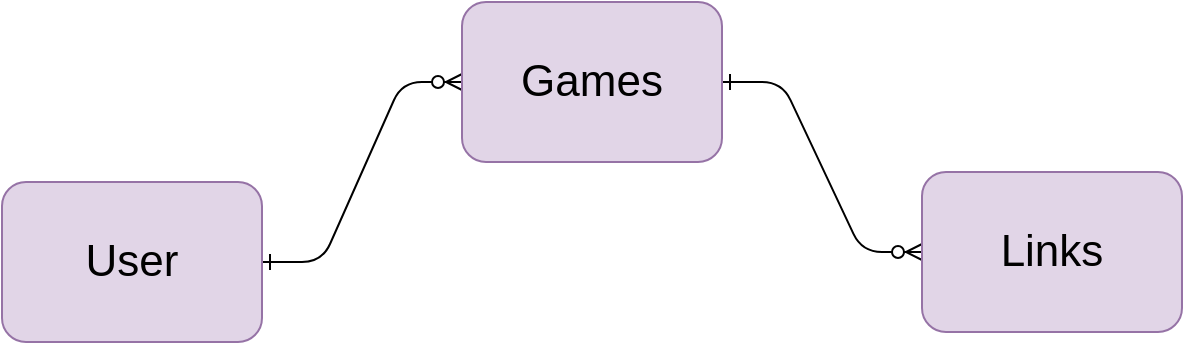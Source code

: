<mxfile version="22.0.5" type="device">
  <diagram id="R2lEEEUBdFMjLlhIrx00" name="Page-1">
    <mxGraphModel dx="1480" dy="1874" grid="1" gridSize="10" guides="1" tooltips="1" connect="1" arrows="1" fold="1" page="1" pageScale="1" pageWidth="850" pageHeight="1100" math="0" shadow="0" extFonts="Permanent Marker^https://fonts.googleapis.com/css?family=Permanent+Marker">
      <root>
        <mxCell id="0" />
        <mxCell id="1" parent="0" />
        <mxCell id="ohDfsWlhvu4XNscFXX25-84" value="" style="edgeStyle=entityRelationEdgeStyle;endArrow=ERzeroToMany;startArrow=ERone;endFill=1;startFill=0;entryX=0;entryY=0.5;entryDx=0;entryDy=0;exitX=1;exitY=0.5;exitDx=0;exitDy=0;" parent="1" target="tfbaRxO_O8Mmq4KCkCcL-18" edge="1">
          <mxGeometry width="100" height="100" relative="1" as="geometry">
            <mxPoint x="600" y="-300" as="sourcePoint" />
            <mxPoint x="665" y="-90" as="targetPoint" />
            <Array as="points">
              <mxPoint x="415" y="90" />
              <mxPoint x="415" y="90" />
            </Array>
          </mxGeometry>
        </mxCell>
        <mxCell id="ohDfsWlhvu4XNscFXX25-86" value="" style="edgeStyle=entityRelationEdgeStyle;endArrow=ERzeroToMany;startArrow=ERone;endFill=1;startFill=0;entryX=0;entryY=0.5;entryDx=0;entryDy=0;exitX=1;exitY=0.5;exitDx=0;exitDy=0;" parent="1" source="tfbaRxO_O8Mmq4KCkCcL-2" target="tfbaRxO_O8Mmq4KCkCcL-14" edge="1">
          <mxGeometry width="100" height="100" relative="1" as="geometry">
            <mxPoint x="250" y="-300" as="sourcePoint" />
            <mxPoint x="470" y="-340" as="targetPoint" />
            <Array as="points">
              <mxPoint x="620" y="40" />
              <mxPoint x="620" y="40" />
              <mxPoint x="470" y="-310" />
            </Array>
          </mxGeometry>
        </mxCell>
        <mxCell id="tfbaRxO_O8Mmq4KCkCcL-2" value="" style="rounded=1;whiteSpace=wrap;html=1;fillColor=#e1d5e7;strokeColor=#9673a6;" vertex="1" parent="1">
          <mxGeometry x="240" y="-250" width="130" height="80" as="geometry" />
        </mxCell>
        <mxCell id="tfbaRxO_O8Mmq4KCkCcL-3" value="&lt;font style=&quot;font-size: 22px;&quot;&gt;User&lt;/font&gt;" style="text;html=1;strokeColor=none;fillColor=none;align=center;verticalAlign=middle;whiteSpace=wrap;rounded=0;" vertex="1" parent="1">
          <mxGeometry x="255" y="-235" width="100" height="50" as="geometry" />
        </mxCell>
        <mxCell id="tfbaRxO_O8Mmq4KCkCcL-14" value="" style="rounded=1;whiteSpace=wrap;html=1;fillColor=#e1d5e7;strokeColor=#9673a6;" vertex="1" parent="1">
          <mxGeometry x="470" y="-340" width="130" height="80" as="geometry" />
        </mxCell>
        <mxCell id="tfbaRxO_O8Mmq4KCkCcL-15" value="&lt;font style=&quot;font-size: 22px;&quot;&gt;Games&lt;/font&gt;" style="text;html=1;strokeColor=none;fillColor=none;align=center;verticalAlign=middle;whiteSpace=wrap;rounded=0;" vertex="1" parent="1">
          <mxGeometry x="485" y="-325" width="100" height="50" as="geometry" />
        </mxCell>
        <mxCell id="tfbaRxO_O8Mmq4KCkCcL-18" value="" style="rounded=1;whiteSpace=wrap;html=1;fillColor=#e1d5e7;strokeColor=#9673a6;" vertex="1" parent="1">
          <mxGeometry x="700" y="-255" width="130" height="80" as="geometry" />
        </mxCell>
        <mxCell id="tfbaRxO_O8Mmq4KCkCcL-19" value="&lt;font style=&quot;font-size: 22px;&quot;&gt;Links&lt;/font&gt;" style="text;html=1;strokeColor=none;fillColor=none;align=center;verticalAlign=middle;whiteSpace=wrap;rounded=0;" vertex="1" parent="1">
          <mxGeometry x="715" y="-240" width="100" height="50" as="geometry" />
        </mxCell>
      </root>
    </mxGraphModel>
  </diagram>
</mxfile>
